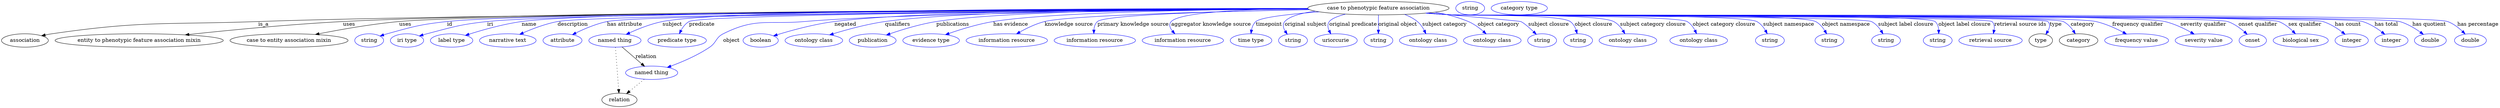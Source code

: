 digraph {
	graph [bb="0,0,6661.4,283"];
	node [label="\N"];
	"case to phenotypic feature association"	[height=0.5,
		label="case to phenotypic feature association",
		pos="3673.4,265",
		width=5.2356];
	association	[height=0.5,
		pos="62.394,178",
		width=1.7332];
	"case to phenotypic feature association" -> association	[label=is_a,
		lp="699.39,221.5",
		pos="e,106.72,190.73 3485.9,262.99 2920,259.74 1234.4,248.64 685.39,229 440.22,220.23 377.12,231.65 134.39,196 128.61,195.15 122.62,194.07 \
116.66,192.86"];
	"entity to phenotypic feature association mixin"	[height=0.5,
		pos="367.39,178",
		width=6.2286];
	"case to phenotypic feature association" -> "entity to phenotypic feature association mixin"	[label=uses,
		lp="927.89,221.5",
		pos="e,490.35,193.09 3485.2,263.55 2947.9,261.97 1413.8,255.23 911.39,229 770.87,221.66 610.5,206.04 500.5,194.19"];
	"case to entity association mixin"	[height=0.5,
		pos="767.39,178",
		width=4.3691];
	"case to phenotypic feature association" -> "case to entity association mixin"	[label=uses,
		lp="1077.9,221.5",
		pos="e,837.68,194.11 3485.7,263.17 2927.3,260.46 1300.2,250.77 1061.4,229 988.53,222.36 906.51,207.81 847.66,196.11"];
	id	[color=blue,
		height=0.5,
		label=string,
		pos="981.39,178",
		width=1.0652];
	"case to phenotypic feature association" -> id	[color=blue,
		label=id,
		lp="1196.4,221.5",
		pos="e,1010.4,189.98 3485.3,263.4 2945.4,261.4 1414.8,253.6 1189.4,229 1117.2,221.12 1099.3,215.5 1029.4,196 1026.3,195.13 1023.1,194.17 \
1019.9,193.15",
		style=solid];
	iri	[color=blue,
		height=0.5,
		label="iri type",
		pos="1082.4,178",
		width=1.2277];
	"case to phenotypic feature association" -> iri	[color=blue,
		label=iri,
		lp="1303.4,221.5",
		pos="e,1115.3,190.16 3485.5,263.27 2961.7,260.97 1510,252.5 1295.4,229 1223.2,221.1 1205.6,214.45 1135.4,196 1132,195.11 1128.5,194.14 \
1125.1,193.12",
		style=solid];
	name	[color=blue,
		height=0.5,
		label="label type",
		pos="1201.4,178",
		width=1.5707];
	"case to phenotypic feature association" -> name	[color=blue,
		label=name,
		lp="1407.4,221.5",
		pos="e,1238.2,191.81 3484.9,263.79 2974.8,262.83 1591.9,257.61 1387.4,229 1338.9,222.22 1285,206.84 1247.8,194.91",
		style=solid];
	description	[color=blue,
		height=0.5,
		label="narrative text",
		pos="1351.4,178",
		width=2.0943];
	"case to phenotypic feature association" -> description	[color=blue,
		label=description,
		lp="1523.9,221.5",
		pos="e,1382.8,194.43 3486.2,262.76 2973.9,259.14 1580.8,247.63 1483.4,229 1451.7,222.94 1417.7,209.88 1392.1,198.63",
		style=solid];
	"has attribute"	[color=blue,
		height=0.5,
		label=attribute,
		pos="1496.4,178",
		width=1.4443];
	"case to phenotypic feature association" -> "has attribute"	[color=blue,
		label="has attribute",
		lp="1662.4,221.5",
		pos="e,1522.9,193.58 3486,262.74 2995.6,259.17 1705.9,248.04 1615.4,229 1586.1,222.84 1555,209.49 1531.9,198.13",
		style=solid];
	subject	[color=blue,
		height=0.5,
		label="named thing",
		pos="1636.4,178",
		width=1.9318];
	"case to phenotypic feature association" -> subject	[color=blue,
		label=subject,
		lp="1789.4,221.5",
		pos="e,1666.3,194.29 3485,264.35 3036.2,264.64 1928.7,261.94 1763.4,229 1732.8,222.91 1700.1,209.88 1675.6,198.64",
		style=solid];
	predicate	[color=blue,
		height=0.5,
		label="predicate type",
		pos="1802.4,178",
		width=2.1665];
	"case to phenotypic feature association" -> predicate	[color=blue,
		label=predicate,
		lp="1868.4,221.5",
		pos="e,1808.4,196.15 3486.1,262.75 3025.1,259.38 1870.1,248.96 1834.4,229 1825,223.71 1817.9,214.35 1812.8,205.15",
		style=solid];
	object	[color=blue,
		height=0.5,
		label="named thing",
		pos="1734.4,91",
		width=1.9318];
	"case to phenotypic feature association" -> object	[color=blue,
		label=object,
		lp="1947.4,178",
		pos="e,1776,105.47 3486.2,262.74 3136.6,259.88 2396.9,251.34 2141.4,229 2044.6,220.54 2012,239.85 1925.4,196 1905.2,185.78 1908.1,172.77 \
1889.4,160 1857.3,138.07 1817,120.64 1785.5,108.92",
		style=solid];
	negated	[color=blue,
		height=0.5,
		label=boolean,
		pos="2025.4,178",
		width=1.2999];
	"case to phenotypic feature association" -> negated	[color=blue,
		label=negated,
		lp="2250.4,221.5",
		pos="e,2059.6,190.46 3485,264.27 3149.2,263.96 2460,259.46 2221.4,229 2168.1,222.19 2108.5,205.66 2069.1,193.46",
		style=solid];
	qualifiers	[color=blue,
		height=0.5,
		label="ontology class",
		pos="2166.4,178",
		width=2.1304];
	"case to phenotypic feature association" -> qualifiers	[color=blue,
		label=qualifiers,
		lp="2389.9,221.5",
		pos="e,2208.5,193.07 3485,264.34 3174.5,263.99 2568.3,259.29 2356.4,229 2308.8,222.2 2256.1,207.74 2218.2,196.11",
		style=solid];
	publications	[color=blue,
		height=0.5,
		label=publication,
		pos="2323.4,178",
		width=1.7332];
	"case to phenotypic feature association" -> publications	[color=blue,
		label=publications,
		lp="2537.4,221.5",
		pos="e,2359.9,192.71 3484.9,264.28 3201.3,263.69 2678.5,258.46 2493.4,229 2450.5,222.18 2403.3,207.69 2369.5,196.06",
		style=solid];
	"has evidence"	[color=blue,
		height=0.5,
		label="evidence type",
		pos="2479.4,178",
		width=2.0943];
	"case to phenotypic feature association" -> "has evidence"	[color=blue,
		label="has evidence",
		lp="2691.9,221.5",
		pos="e,2517.6,193.61 3485.5,263.4 3234,261.6 2801.5,254.72 2645.4,229 2604.8,222.3 2560.1,208.48 2527.4,197.06",
		style=solid];
	"knowledge source"	[color=blue,
		height=0.5,
		label="information resource",
		pos="2681.4,178",
		width=3.015];
	"case to phenotypic feature association" -> "knowledge source"	[color=blue,
		label="knowledge source",
		lp="2846.9,221.5",
		pos="e,2707.2,195.59 3489.7,260.88 3248.7,256.16 2848.7,245.9 2782.4,229 2759.1,223.06 2734.9,211.3 2716,200.68",
		style=solid];
	"primary knowledge source"	[color=blue,
		height=0.5,
		label="information resource",
		pos="2916.4,178",
		width=3.015];
	"case to phenotypic feature association" -> "primary knowledge source"	[color=blue,
		label="primary knowledge source",
		lp="3018.4,221.5",
		pos="e,2913.8,196.37 3488.9,261.23 3273.6,257.14 2944,247.82 2923.4,229 2917.2,223.35 2914.7,214.95 2913.9,206.63",
		style=solid];
	"aggregator knowledge source"	[color=blue,
		height=0.5,
		label="information resource",
		pos="3151.4,178",
		width=3.015];
	"case to phenotypic feature association" -> "aggregator knowledge source"	[color=blue,
		label="aggregator knowledge source",
		lp="3226.9,221.5",
		pos="e,3130.1,195.91 3484.7,264.54 3334.4,262.95 3145.3,255.56 3120.4,229 3113.3,221.47 3116.7,212.1 3123.3,203.51",
		style=solid];
	timepoint	[color=blue,
		height=0.5,
		label="time type",
		pos="3333.4,178",
		width=1.5346];
	"case to phenotypic feature association" -> timepoint	[color=blue,
		label=timepoint,
		lp="3381.4,221.5",
		pos="e,3333.2,196.41 3515.7,255.11 3438.8,249.34 3360,240.7 3346.4,229 3339.8,223.34 3336.4,214.82 3334.6,206.41",
		style=solid];
	"original subject"	[color=blue,
		height=0.5,
		label=string,
		pos="3445.4,178",
		width=1.0652];
	"case to phenotypic feature association" -> "original subject"	[color=blue,
		label="original subject",
		lp="3479.4,221.5",
		pos="e,3430.2,194.78 3504.8,256.92 3467.7,251.73 3435.7,243.14 3423.4,229 3417,221.59 3419.3,212 3424.4,203.21",
		style=solid];
	"original predicate"	[color=blue,
		height=0.5,
		label=uriorcurie,
		pos="3559.4,178",
		width=1.5887];
	"case to phenotypic feature association" -> "original predicate"	[color=blue,
		label="original predicate",
		lp="3605.9,221.5",
		pos="e,3546.4,195.6 3585.7,249 3565.8,243.77 3548.6,237.12 3542.4,229 3537,221.92 3538.1,212.99 3541.6,204.65",
		style=solid];
	"original object"	[color=blue,
		height=0.5,
		label=string,
		pos="3673.4,178",
		width=1.0652];
	"case to phenotypic feature association" -> "original object"	[color=blue,
		label="original object",
		lp="3724.9,221.5",
		pos="e,3673.4,196.18 3673.4,246.8 3673.4,235.16 3673.4,219.55 3673.4,206.24",
		style=solid];
	"subject category"	[color=blue,
		height=0.5,
		label="ontology class",
		pos="3806.4,178",
		width=2.1304];
	"case to phenotypic feature association" -> "subject category"	[color=blue,
		label="subject category",
		lp="3849.9,221.5",
		pos="e,3800.2,195.97 3743.3,248.25 3755.5,243.41 3767.4,237.13 3777.4,229 3785.2,222.66 3791.3,213.66 3795.9,205.03",
		style=solid];
	"object category"	[color=blue,
		height=0.5,
		label="ontology class",
		pos="3977.4,178",
		width=2.1304];
	"case to phenotypic feature association" -> "object category"	[color=blue,
		label="object category",
		lp="3993.9,221.5",
		pos="e,3961.1,195.71 3824.2,254.16 3854.6,248.85 3885.6,240.88 3913.4,229 3928,222.76 3942.1,212.32 3953.4,202.6",
		style=solid];
	"subject closure"	[color=blue,
		height=0.5,
		label=string,
		pos="4110.4,178",
		width=1.0652];
	"case to phenotypic feature association" -> "subject closure"	[color=blue,
		label="subject closure",
		lp="4127.9,221.5",
		pos="e,4094.9,194.58 3806.5,252.22 3914.9,242.55 4050.5,230.25 4053.4,229 4061.1,225.69 4075.3,213.26 4087.6,201.63",
		style=solid];
	"object closure"	[color=blue,
		height=0.5,
		label=string,
		pos="4206.4,178",
		width=1.0652];
	"case to phenotypic feature association" -> "object closure"	[color=blue,
		label="object closure",
		lp="4247.4,221.5",
		pos="e,4203.9,196.3 3805.4,252.14 3827.4,250.31 3850.1,248.53 3871.4,247 3906.3,244.51 4156.9,249.17 4185.4,229 4193.1,223.55 4198,214.7 \
4201.1,205.95",
		style=solid];
	"subject category closure"	[color=blue,
		height=0.5,
		label="ontology class",
		pos="4339.4,178",
		width=2.1304];
	"case to phenotypic feature association" -> "subject category closure"	[color=blue,
		label="subject category closure",
		lp="4405.9,221.5",
		pos="e,4331.4,196.14 3803.8,251.99 3826.3,250.14 3849.5,248.4 3871.4,247 3919.1,243.95 4259,251.14 4301.4,229 4311.6,223.64 4319.9,214.14 \
4326.1,204.85",
		style=solid];
	"object category closure"	[color=blue,
		height=0.5,
		label="ontology class",
		pos="4528.4,178",
		width=2.1304];
	"case to phenotypic feature association" -> "object category closure"	[color=blue,
		label="object category closure",
		lp="4595.9,221.5",
		pos="e,4522.7,196.1 3802.5,251.85 3825.4,250 3849.1,248.28 3871.4,247 3906.1,245.01 4467.2,246.36 4497.4,229 4506.6,223.71 4513.4,214.47 \
4518.3,205.37",
		style=solid];
	"subject namespace"	[color=blue,
		height=0.5,
		label=string,
		pos="4718.4,178",
		width=1.0652];
	"case to phenotypic feature association" -> "subject namespace"	[color=blue,
		label="subject namespace",
		lp="4768.4,221.5",
		pos="e,4711.4,196.19 3801.7,251.79 3824.8,249.93 3848.8,248.22 3871.4,247 3916.5,244.57 4643.6,250.28 4683.4,229 4693.2,223.75 4700.9,\
214.4 4706.5,205.19",
		style=solid];
	"object namespace"	[color=blue,
		height=0.5,
		label=string,
		pos="4877.4,178",
		width=1.0652];
	"case to phenotypic feature association" -> "object namespace"	[color=blue,
		label="object namespace",
		lp="4921.4,221.5",
		pos="e,4870,195.73 3801.4,251.75 3824.7,249.88 3848.7,248.18 3871.4,247 3925.2,244.2 4792.5,253.68 4840.4,229 4850.7,223.67 4858.9,213.99 \
4864.9,204.55",
		style=solid];
	"subject label closure"	[color=blue,
		height=0.5,
		label=string,
		pos="5028.4,178",
		width=1.0652];
	"case to phenotypic feature association" -> "subject label closure"	[color=blue,
		label="subject label closure",
		lp="5081.4,221.5",
		pos="e,5020.4,195.77 3801.1,251.72 3824.5,249.85 3848.7,248.16 3871.4,247 3902.4,245.42 4961.6,242.85 4989.4,229 5000.1,223.66 5008.8,\
213.84 5015.2,204.31",
		style=solid];
	"object label closure"	[color=blue,
		height=0.5,
		label=string,
		pos="5166.4,178",
		width=1.0652];
	"case to phenotypic feature association" -> "object label closure"	[color=blue,
		label="object label closure",
		lp="5237.9,221.5",
		pos="e,5169.1,195.98 3800.9,251.7 3824.3,249.83 3848.6,248.14 3871.4,247 3907.1,245.22 5132.6,252.67 5159.4,229 5165.8,223.31 5168.4,\
214.64 5169.1,206.11",
		style=solid];
	"retrieval source ids"	[color=blue,
		height=0.5,
		label="retrieval source",
		pos="5307.4,178",
		width=2.347];
	"case to phenotypic feature association" -> "retrieval source ids"	[color=blue,
		label="retrieval source ids",
		lp="5386.9,221.5",
		pos="e,5314.7,196.1 3800.6,251.7 3824.1,249.81 3848.5,248.13 3871.4,247 3891.4,246.02 5297.3,243.23 5311.4,229 5317.3,223.01 5318.2,214.41 \
5317,206.03",
		style=solid];
	type	[height=0.5,
		pos="5441.4,178",
		width=0.86659];
	"case to phenotypic feature association" -> type	[color=blue,
		label=type,
		lp="5481.4,221.5",
		pos="e,5454.9,194.34 3800.6,251.67 3824.1,249.79 3848.5,248.11 3871.4,247 3893.4,245.93 5444.9,244.69 5460.4,229 5467.3,221.97 5465.2,\
212.13 5460.4,203.04",
		style=solid];
	category	[height=0.5,
		pos="5542.4,178",
		width=1.4263];
	"case to phenotypic feature association" -> category	[color=blue,
		label=category,
		lp="5552.9,221.5",
		pos="e,5533.8,195.81 3800.3,251.69 3823.9,249.8 3848.4,248.11 3871.4,247 3916.6,244.81 5460.6,248.59 5501.4,229 5512.4,223.72 5521.4,\
213.91 5528.2,204.36",
		style=solid];
	"frequency qualifier"	[color=blue,
		height=0.5,
		label="frequency value",
		pos="5696.4,178",
		width=2.3651];
	"case to phenotypic feature association" -> "frequency qualifier"	[color=blue,
		label="frequency qualifier",
		lp="5700.4,221.5",
		pos="e,5669.6,195.33 3800.3,251.68 3823.9,249.79 3848.4,248.11 3871.4,247 3966.7,242.42 5495.3,250.01 5588.4,229 5613.7,223.28 5640.2,\
211.11 5660.6,200.22",
		style=solid];
	"severity qualifier"	[color=blue,
		height=0.5,
		label="severity value",
		pos="5875.4,178",
		width=2.1123];
	"case to phenotypic feature association" -> "severity qualifier"	[color=blue,
		label="severity qualifier",
		lp="5875.4,221.5",
		pos="e,5850.3,195.09 3800.3,251.66 3823.9,249.77 3848.4,248.09 3871.4,247 3976.9,241.98 5669.6,253.15 5772.4,229 5796.8,223.27 5822.1,\
211.06 5841.6,200.15",
		style=solid];
	"onset qualifier"	[color=blue,
		height=0.5,
		label=onset,
		pos="6005.4,178",
		width=1.011];
	"case to phenotypic feature association" -> "onset qualifier"	[color=blue,
		label="onset qualifier",
		lp="6019.9,221.5",
		pos="e,5990.6,195.01 3800,251.67 3823.7,249.77 3848.3,248.09 3871.4,247 3928.8,244.29 5886.1,247.74 5940.4,229 5956.4,223.49 5971.5,212.35 \
5983.1,201.98",
		style=solid];
	"sex qualifier"	[color=blue,
		height=0.5,
		label="biological sex",
		pos="6133.4,178",
		width=2.0401];
	"case to phenotypic feature association" -> "sex qualifier"	[color=blue,
		label="sex qualifier",
		lp="6144.4,221.5",
		pos="e,6119.6,195.96 3800,251.66 3823.7,249.76 3848.3,248.08 3871.4,247 3932.6,244.13 6018.1,250.56 6075.4,229 6089.5,223.7 6102.4,213.32 \
6112.5,203.38",
		style=solid];
	"has count"	[color=blue,
		height=0.5,
		label=integer,
		pos="6269.4,178",
		width=1.2277];
	"case to phenotypic feature association" -> "has count"	[color=blue,
		label="has count",
		lp="6259.4,221.5",
		pos="e,6251.9,194.56 3800,251.65 3823.7,249.76 3848.3,248.08 3871.4,247 3935.8,243.99 6130.6,247.55 6192.4,229 6211.1,223.38 6229.5,211.68 \
6243.7,201.01",
		style=solid];
	"has total"	[color=blue,
		height=0.5,
		label=integer,
		pos="6375.4,178",
		width=1.2277];
	"case to phenotypic feature association" -> "has total"	[color=blue,
		label="has total",
		lp="6361.9,221.5",
		pos="e,6357.9,194.57 3800,251.64 3823.7,249.75 3848.3,248.08 3871.4,247 3938.7,243.86 6233.8,248.39 6298.4,229 6317.1,223.38 6335.5,211.68 \
6349.7,201.01",
		style=solid];
	"has quotient"	[color=blue,
		height=0.5,
		label=double,
		pos="6479.4,178",
		width=1.1735];
	"case to phenotypic feature association" -> "has quotient"	[color=blue,
		label="has quotient",
		lp="6476.4,221.5",
		pos="e,6460.9,194.34 3800,251.64 3823.7,249.75 3848.3,248.07 3871.4,247 3941.5,243.75 6329.9,248.21 6397.4,229 6417.4,223.31 6437.3,211.32 \
6452.5,200.51",
		style=solid];
	"has percentage"	[color=blue,
		height=0.5,
		label=double,
		pos="6586.4,178",
		width=1.1735];
	"case to phenotypic feature association" -> "has percentage"	[color=blue,
		label="has percentage",
		lp="6606.4,221.5",
		pos="e,6572.2,195.49 3800,251.63 3823.7,249.74 3848.3,248.07 3871.4,247 3945,243.59 6456.1,254.05 6525.4,229 6540.3,223.61 6554.2,212.85 \
6565,202.7",
		style=solid];
	subject -> object	[label=relation,
		lp="1719.4,134.5",
		pos="e,1715.6,108.34 1655.3,160.61 1670.2,147.68 1691.2,129.47 1707.8,115.07"];
	relation	[height=0.5,
		pos="1648.4,18",
		width=1.2999];
	subject -> relation	[pos="e,1647.1,36.188 1637.7,159.79 1639.8,132.48 1643.8,78.994 1646.3,46.38",
		style=dotted];
	object -> relation	[pos="e,1667.3,34.647 1714.4,73.533 1702.8,63.922 1688,51.669 1675.3,41.213",
		style=dotted];
	association_type	[color=blue,
		height=0.5,
		label=string,
		pos="3918.4,265",
		width=1.0652];
	association_category	[color=blue,
		height=0.5,
		label="category type",
		pos="4049.4,265",
		width=2.0762];
}
